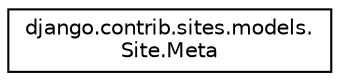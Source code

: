 digraph "Graphical Class Hierarchy"
{
 // LATEX_PDF_SIZE
  edge [fontname="Helvetica",fontsize="10",labelfontname="Helvetica",labelfontsize="10"];
  node [fontname="Helvetica",fontsize="10",shape=record];
  rankdir="LR";
  Node0 [label="django.contrib.sites.models.\lSite.Meta",height=0.2,width=0.4,color="black", fillcolor="white", style="filled",URL="$classdjango_1_1contrib_1_1sites_1_1models_1_1_site_1_1_meta.html",tooltip=" "];
}
